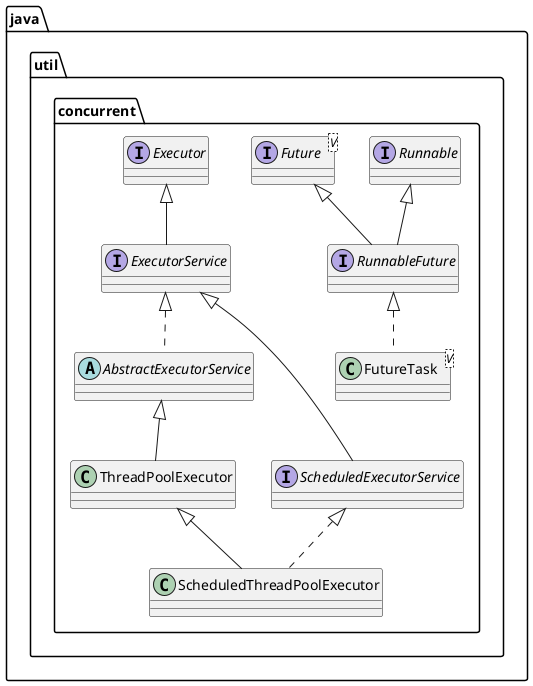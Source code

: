 @startuml executor

package java.util.concurrent {
    interface Runnable
    interface Future<V>
    interface RunnableFuture
    class FutureTask<V>

    Runnable <|-- RunnableFuture
    Future <|-- RunnableFuture
    RunnableFuture <|.. FutureTask

    interface Executor
    interface ExecutorService
    abstract class AbstractExecutorService
    class ThreadPoolExecutor
    interface ScheduledExecutorService
    class ScheduledThreadPoolExecutor

    Executor <|-- ExecutorService
    ExecutorService <|.. AbstractExecutorService
    AbstractExecutorService <|-- ThreadPoolExecutor
    ExecutorService <|-- ScheduledExecutorService
    ThreadPoolExecutor <|-- ScheduledThreadPoolExecutor
    ScheduledExecutorService <|.. ScheduledThreadPoolExecutor
}
@enduml
